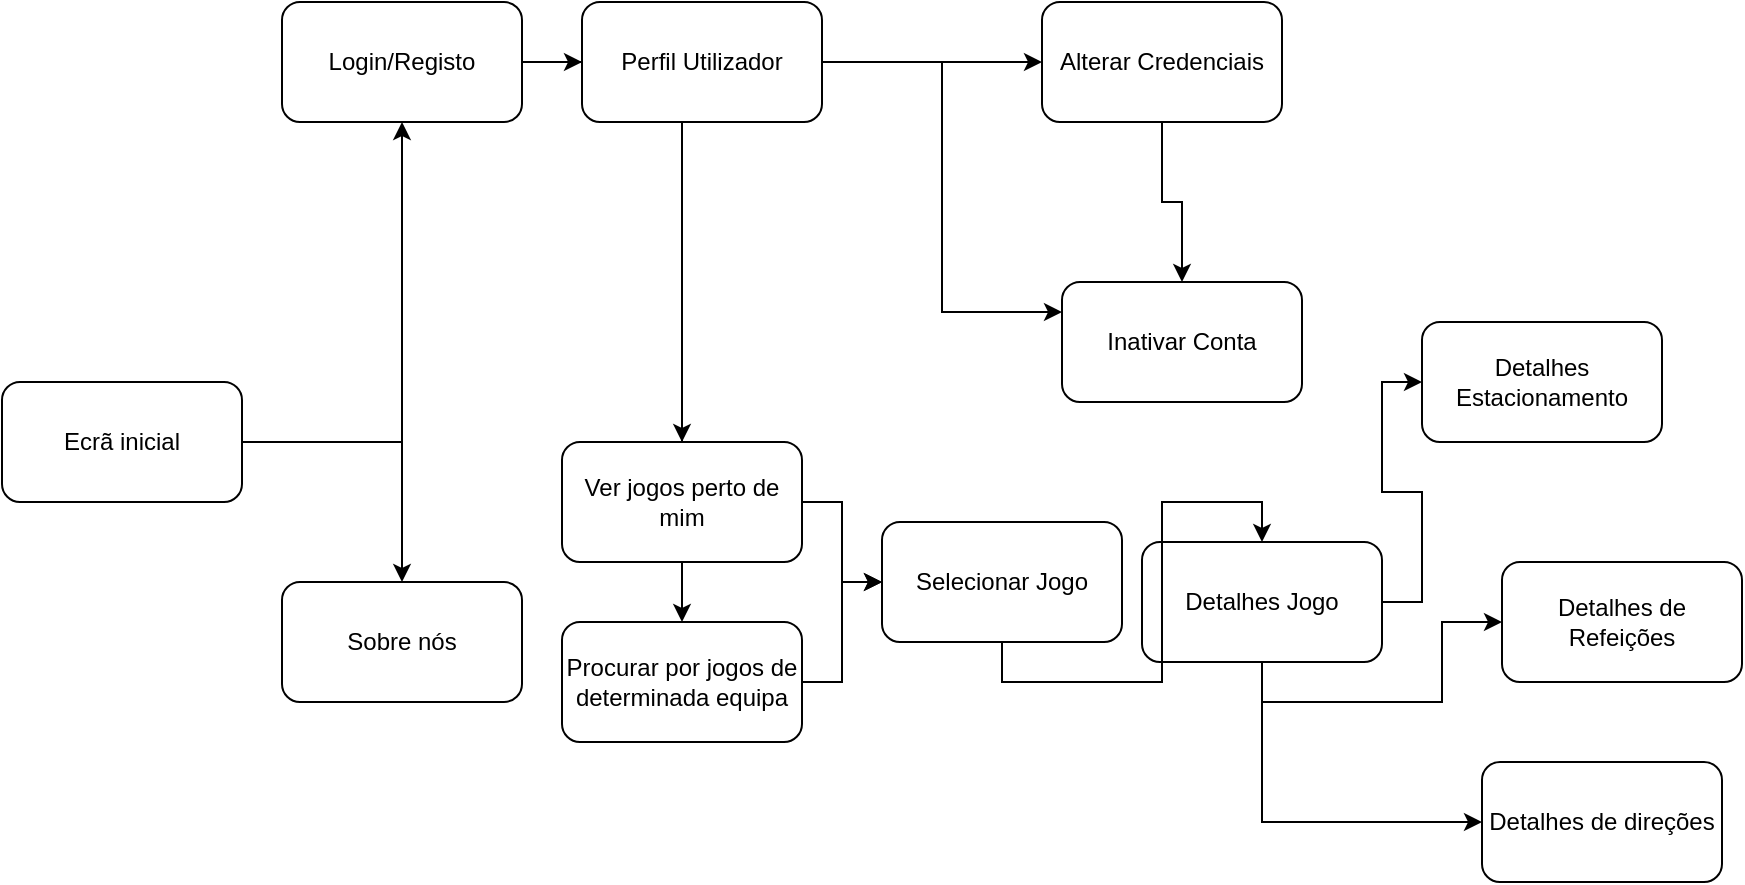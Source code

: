 <mxfile version="22.1.3" type="device">
  <diagram name="Página-1" id="YdoxaoMxAcrKadmhf8ba">
    <mxGraphModel dx="2261" dy="790" grid="1" gridSize="10" guides="1" tooltips="1" connect="1" arrows="1" fold="1" page="1" pageScale="1" pageWidth="827" pageHeight="1169" math="0" shadow="0">
      <root>
        <mxCell id="0" />
        <mxCell id="1" parent="0" />
        <mxCell id="6FDX0dz8mDDupZgGcFtC-3" value="" style="edgeStyle=orthogonalEdgeStyle;rounded=0;orthogonalLoop=1;jettySize=auto;html=1;" parent="1" source="6FDX0dz8mDDupZgGcFtC-1" target="6FDX0dz8mDDupZgGcFtC-2" edge="1">
          <mxGeometry relative="1" as="geometry" />
        </mxCell>
        <mxCell id="6FDX0dz8mDDupZgGcFtC-5" value="" style="edgeStyle=orthogonalEdgeStyle;rounded=0;orthogonalLoop=1;jettySize=auto;html=1;" parent="1" source="6FDX0dz8mDDupZgGcFtC-1" target="6FDX0dz8mDDupZgGcFtC-4" edge="1">
          <mxGeometry relative="1" as="geometry" />
        </mxCell>
        <mxCell id="6FDX0dz8mDDupZgGcFtC-1" value="Ecrã inicial" style="rounded=1;whiteSpace=wrap;html=1;" parent="1" vertex="1">
          <mxGeometry x="-40" y="250" width="120" height="60" as="geometry" />
        </mxCell>
        <mxCell id="6FDX0dz8mDDupZgGcFtC-7" value="" style="edgeStyle=orthogonalEdgeStyle;rounded=0;orthogonalLoop=1;jettySize=auto;html=1;" parent="1" source="6FDX0dz8mDDupZgGcFtC-2" target="6FDX0dz8mDDupZgGcFtC-6" edge="1">
          <mxGeometry relative="1" as="geometry" />
        </mxCell>
        <mxCell id="6FDX0dz8mDDupZgGcFtC-9" value="" style="edgeStyle=orthogonalEdgeStyle;rounded=0;orthogonalLoop=1;jettySize=auto;html=1;" parent="1" source="6FDX0dz8mDDupZgGcFtC-2" target="6FDX0dz8mDDupZgGcFtC-8" edge="1">
          <mxGeometry relative="1" as="geometry" />
        </mxCell>
        <mxCell id="6FDX0dz8mDDupZgGcFtC-25" style="edgeStyle=orthogonalEdgeStyle;rounded=0;orthogonalLoop=1;jettySize=auto;html=1;" parent="1" source="6FDX0dz8mDDupZgGcFtC-2" target="6FDX0dz8mDDupZgGcFtC-24" edge="1">
          <mxGeometry relative="1" as="geometry" />
        </mxCell>
        <mxCell id="6FDX0dz8mDDupZgGcFtC-2" value="Login/Registo" style="whiteSpace=wrap;html=1;rounded=1;" parent="1" vertex="1">
          <mxGeometry x="100" y="60" width="120" height="60" as="geometry" />
        </mxCell>
        <mxCell id="6FDX0dz8mDDupZgGcFtC-4" value="Sobre nós" style="whiteSpace=wrap;html=1;rounded=1;arcSize=15;" parent="1" vertex="1">
          <mxGeometry x="100" y="350" width="120" height="60" as="geometry" />
        </mxCell>
        <mxCell id="4KWr0Wx4HFBJf5zzftBq-5" value="" style="edgeStyle=orthogonalEdgeStyle;rounded=0;orthogonalLoop=1;jettySize=auto;html=1;" edge="1" parent="1" source="6FDX0dz8mDDupZgGcFtC-6" target="6FDX0dz8mDDupZgGcFtC-31">
          <mxGeometry relative="1" as="geometry" />
        </mxCell>
        <mxCell id="6FDX0dz8mDDupZgGcFtC-6" value="Ver jogos perto de mim" style="whiteSpace=wrap;html=1;rounded=1;" parent="1" vertex="1">
          <mxGeometry x="240" y="280" width="120" height="60" as="geometry" />
        </mxCell>
        <mxCell id="4KWr0Wx4HFBJf5zzftBq-9" style="edgeStyle=orthogonalEdgeStyle;rounded=0;orthogonalLoop=1;jettySize=auto;html=1;" edge="1" parent="1" source="6FDX0dz8mDDupZgGcFtC-8" target="6FDX0dz8mDDupZgGcFtC-31">
          <mxGeometry relative="1" as="geometry" />
        </mxCell>
        <mxCell id="6FDX0dz8mDDupZgGcFtC-8" value="Procurar por jogos de determinada equipa" style="whiteSpace=wrap;html=1;rounded=1;" parent="1" vertex="1">
          <mxGeometry x="240" y="370" width="120" height="60" as="geometry" />
        </mxCell>
        <mxCell id="6FDX0dz8mDDupZgGcFtC-18" style="edgeStyle=orthogonalEdgeStyle;rounded=0;orthogonalLoop=1;jettySize=auto;html=1;entryX=0;entryY=0.5;entryDx=0;entryDy=0;" parent="1" source="6FDX0dz8mDDupZgGcFtC-10" target="6FDX0dz8mDDupZgGcFtC-16" edge="1">
          <mxGeometry relative="1" as="geometry" />
        </mxCell>
        <mxCell id="6FDX0dz8mDDupZgGcFtC-20" style="edgeStyle=orthogonalEdgeStyle;rounded=0;orthogonalLoop=1;jettySize=auto;html=1;exitX=0.5;exitY=1;exitDx=0;exitDy=0;entryX=0;entryY=0.5;entryDx=0;entryDy=0;" parent="1" source="6FDX0dz8mDDupZgGcFtC-10" target="6FDX0dz8mDDupZgGcFtC-19" edge="1">
          <mxGeometry relative="1" as="geometry" />
        </mxCell>
        <mxCell id="6FDX0dz8mDDupZgGcFtC-22" style="edgeStyle=orthogonalEdgeStyle;rounded=0;orthogonalLoop=1;jettySize=auto;html=1;exitX=0.5;exitY=1;exitDx=0;exitDy=0;entryX=0;entryY=0.5;entryDx=0;entryDy=0;" parent="1" source="6FDX0dz8mDDupZgGcFtC-10" target="6FDX0dz8mDDupZgGcFtC-21" edge="1">
          <mxGeometry relative="1" as="geometry" />
        </mxCell>
        <mxCell id="6FDX0dz8mDDupZgGcFtC-10" value="Detalhes Jogo" style="whiteSpace=wrap;html=1;rounded=1;" parent="1" vertex="1">
          <mxGeometry x="530" y="330" width="120" height="60" as="geometry" />
        </mxCell>
        <mxCell id="6FDX0dz8mDDupZgGcFtC-16" value="Detalhes Estacionamento" style="whiteSpace=wrap;html=1;rounded=1;" parent="1" vertex="1">
          <mxGeometry x="670" y="220" width="120" height="60" as="geometry" />
        </mxCell>
        <mxCell id="6FDX0dz8mDDupZgGcFtC-19" value="Detalhes de Refeições" style="whiteSpace=wrap;html=1;rounded=1;" parent="1" vertex="1">
          <mxGeometry x="710" y="340" width="120" height="60" as="geometry" />
        </mxCell>
        <mxCell id="6FDX0dz8mDDupZgGcFtC-21" value="Detalhes de direções" style="whiteSpace=wrap;html=1;rounded=1;" parent="1" vertex="1">
          <mxGeometry x="700" y="440" width="120" height="60" as="geometry" />
        </mxCell>
        <mxCell id="4KWr0Wx4HFBJf5zzftBq-7" style="edgeStyle=orthogonalEdgeStyle;rounded=0;orthogonalLoop=1;jettySize=auto;html=1;entryX=0;entryY=0.5;entryDx=0;entryDy=0;" edge="1" parent="1" source="6FDX0dz8mDDupZgGcFtC-24" target="6FDX0dz8mDDupZgGcFtC-26">
          <mxGeometry relative="1" as="geometry" />
        </mxCell>
        <mxCell id="4KWr0Wx4HFBJf5zzftBq-10" style="edgeStyle=orthogonalEdgeStyle;rounded=0;orthogonalLoop=1;jettySize=auto;html=1;entryX=0;entryY=0.25;entryDx=0;entryDy=0;" edge="1" parent="1" source="6FDX0dz8mDDupZgGcFtC-24" target="6FDX0dz8mDDupZgGcFtC-27">
          <mxGeometry relative="1" as="geometry" />
        </mxCell>
        <mxCell id="6FDX0dz8mDDupZgGcFtC-24" value="Perfil Utilizador" style="whiteSpace=wrap;html=1;rounded=1;" parent="1" vertex="1">
          <mxGeometry x="250" y="60" width="120" height="60" as="geometry" />
        </mxCell>
        <mxCell id="4KWr0Wx4HFBJf5zzftBq-1" value="" style="edgeStyle=orthogonalEdgeStyle;rounded=0;orthogonalLoop=1;jettySize=auto;html=1;" edge="1" parent="1" source="6FDX0dz8mDDupZgGcFtC-26" target="6FDX0dz8mDDupZgGcFtC-27">
          <mxGeometry relative="1" as="geometry" />
        </mxCell>
        <mxCell id="6FDX0dz8mDDupZgGcFtC-26" value="Alterar Credenciais" style="whiteSpace=wrap;html=1;rounded=1;arcSize=15;" parent="1" vertex="1">
          <mxGeometry x="480" y="60" width="120" height="60" as="geometry" />
        </mxCell>
        <mxCell id="6FDX0dz8mDDupZgGcFtC-27" value="Inativar Conta" style="whiteSpace=wrap;html=1;rounded=1;arcSize=15;" parent="1" vertex="1">
          <mxGeometry x="490" y="200" width="120" height="60" as="geometry" />
        </mxCell>
        <mxCell id="6FDX0dz8mDDupZgGcFtC-31" value="Selecionar Jogo" style="whiteSpace=wrap;html=1;rounded=1;" parent="1" vertex="1">
          <mxGeometry x="400" y="320" width="120" height="60" as="geometry" />
        </mxCell>
        <mxCell id="6FDX0dz8mDDupZgGcFtC-34" style="edgeStyle=orthogonalEdgeStyle;rounded=0;orthogonalLoop=1;jettySize=auto;html=1;exitX=0.5;exitY=1;exitDx=0;exitDy=0;entryX=0.5;entryY=0;entryDx=0;entryDy=0;" parent="1" source="6FDX0dz8mDDupZgGcFtC-31" target="6FDX0dz8mDDupZgGcFtC-10" edge="1">
          <mxGeometry relative="1" as="geometry" />
        </mxCell>
      </root>
    </mxGraphModel>
  </diagram>
</mxfile>
